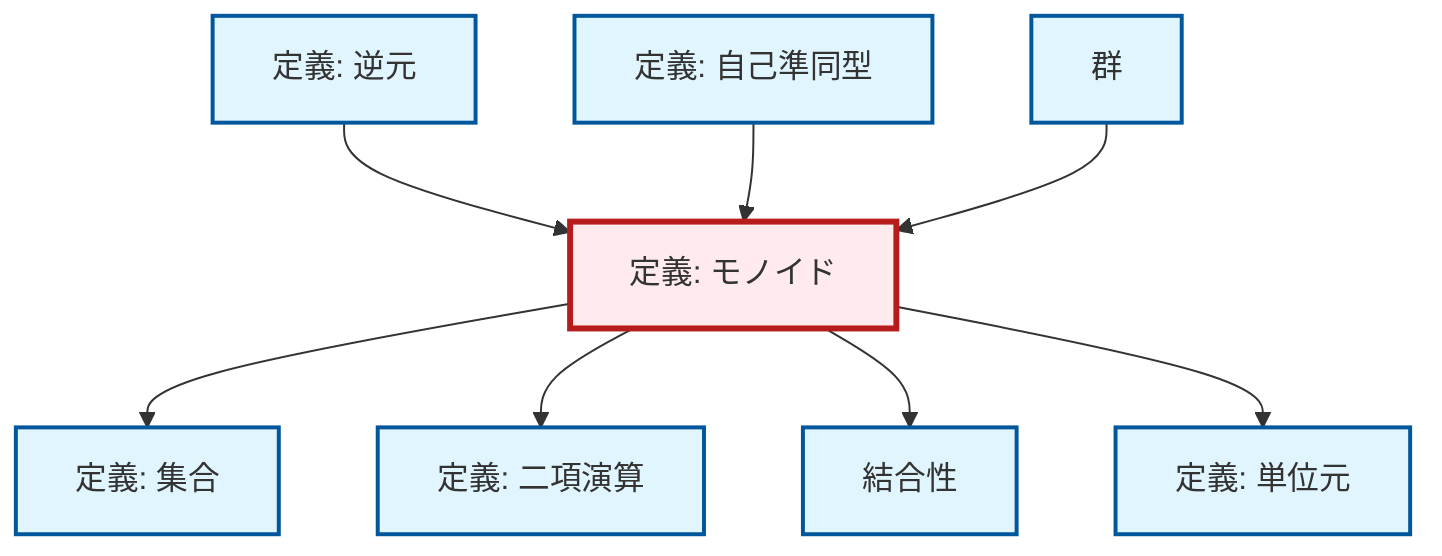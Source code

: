 graph TD
    classDef definition fill:#e1f5fe,stroke:#01579b,stroke-width:2px
    classDef theorem fill:#f3e5f5,stroke:#4a148c,stroke-width:2px
    classDef axiom fill:#fff3e0,stroke:#e65100,stroke-width:2px
    classDef example fill:#e8f5e9,stroke:#1b5e20,stroke-width:2px
    classDef current fill:#ffebee,stroke:#b71c1c,stroke-width:3px
    def-set["定義: 集合"]:::definition
    def-associativity["結合性"]:::definition
    def-binary-operation["定義: 二項演算"]:::definition
    def-identity-element["定義: 単位元"]:::definition
    def-inverse-element["定義: 逆元"]:::definition
    def-group["群"]:::definition
    def-endomorphism["定義: 自己準同型"]:::definition
    def-monoid["定義: モノイド"]:::definition
    def-monoid --> def-set
    def-monoid --> def-binary-operation
    def-inverse-element --> def-monoid
    def-endomorphism --> def-monoid
    def-monoid --> def-associativity
    def-group --> def-monoid
    def-monoid --> def-identity-element
    class def-monoid current